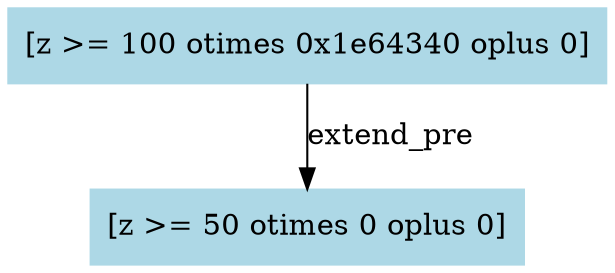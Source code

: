 digraph "[ELSIF z < 200 THEN]" {
"0x1e642d0" [label="[z >= 100 otimes 0x1e64340 oplus 0]", color=lightblue,style=filled,shape=box]
"0x1e642d0" -> "0x1e64340" [label=extend_pre,color=black]
"0x1e64340" [label="[z >= 50 otimes 0 oplus 0]", color=lightblue,style=filled,shape=box]
}


